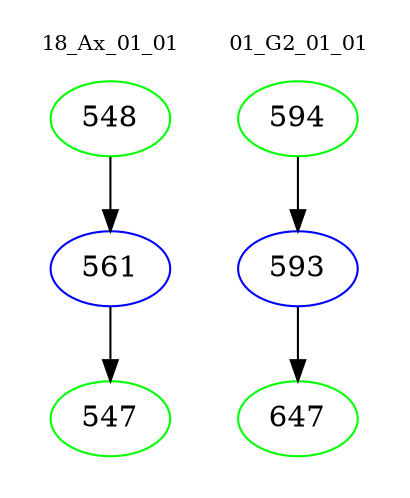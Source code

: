 digraph{
subgraph cluster_0 {
color = white
label = "18_Ax_01_01";
fontsize=10;
T0_548 [label="548", color="green"]
T0_548 -> T0_561 [color="black"]
T0_561 [label="561", color="blue"]
T0_561 -> T0_547 [color="black"]
T0_547 [label="547", color="green"]
}
subgraph cluster_1 {
color = white
label = "01_G2_01_01";
fontsize=10;
T1_594 [label="594", color="green"]
T1_594 -> T1_593 [color="black"]
T1_593 [label="593", color="blue"]
T1_593 -> T1_647 [color="black"]
T1_647 [label="647", color="green"]
}
}
